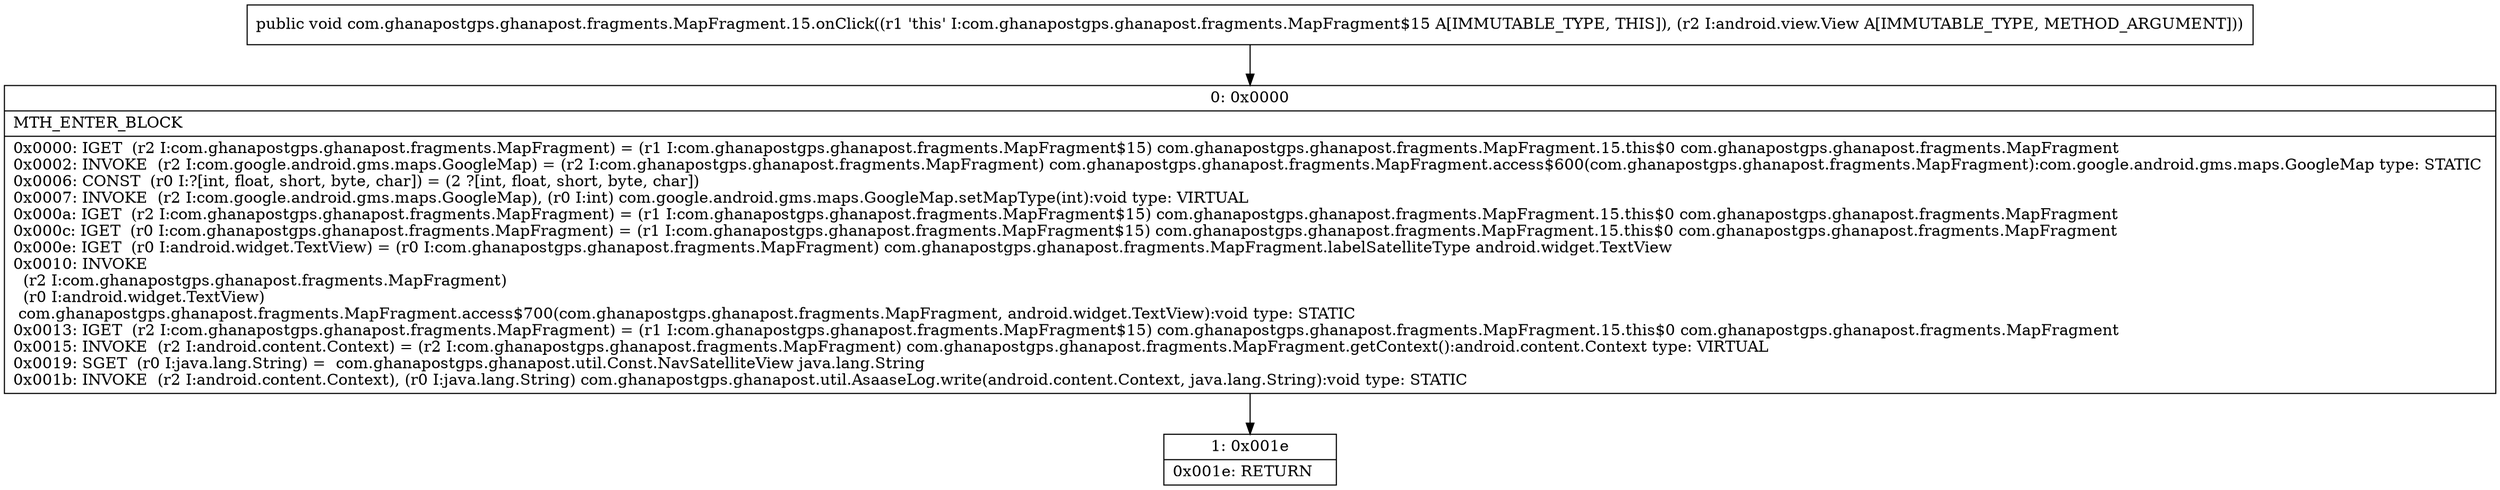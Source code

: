 digraph "CFG forcom.ghanapostgps.ghanapost.fragments.MapFragment.15.onClick(Landroid\/view\/View;)V" {
Node_0 [shape=record,label="{0\:\ 0x0000|MTH_ENTER_BLOCK\l|0x0000: IGET  (r2 I:com.ghanapostgps.ghanapost.fragments.MapFragment) = (r1 I:com.ghanapostgps.ghanapost.fragments.MapFragment$15) com.ghanapostgps.ghanapost.fragments.MapFragment.15.this$0 com.ghanapostgps.ghanapost.fragments.MapFragment \l0x0002: INVOKE  (r2 I:com.google.android.gms.maps.GoogleMap) = (r2 I:com.ghanapostgps.ghanapost.fragments.MapFragment) com.ghanapostgps.ghanapost.fragments.MapFragment.access$600(com.ghanapostgps.ghanapost.fragments.MapFragment):com.google.android.gms.maps.GoogleMap type: STATIC \l0x0006: CONST  (r0 I:?[int, float, short, byte, char]) = (2 ?[int, float, short, byte, char]) \l0x0007: INVOKE  (r2 I:com.google.android.gms.maps.GoogleMap), (r0 I:int) com.google.android.gms.maps.GoogleMap.setMapType(int):void type: VIRTUAL \l0x000a: IGET  (r2 I:com.ghanapostgps.ghanapost.fragments.MapFragment) = (r1 I:com.ghanapostgps.ghanapost.fragments.MapFragment$15) com.ghanapostgps.ghanapost.fragments.MapFragment.15.this$0 com.ghanapostgps.ghanapost.fragments.MapFragment \l0x000c: IGET  (r0 I:com.ghanapostgps.ghanapost.fragments.MapFragment) = (r1 I:com.ghanapostgps.ghanapost.fragments.MapFragment$15) com.ghanapostgps.ghanapost.fragments.MapFragment.15.this$0 com.ghanapostgps.ghanapost.fragments.MapFragment \l0x000e: IGET  (r0 I:android.widget.TextView) = (r0 I:com.ghanapostgps.ghanapost.fragments.MapFragment) com.ghanapostgps.ghanapost.fragments.MapFragment.labelSatelliteType android.widget.TextView \l0x0010: INVOKE  \l  (r2 I:com.ghanapostgps.ghanapost.fragments.MapFragment)\l  (r0 I:android.widget.TextView)\l com.ghanapostgps.ghanapost.fragments.MapFragment.access$700(com.ghanapostgps.ghanapost.fragments.MapFragment, android.widget.TextView):void type: STATIC \l0x0013: IGET  (r2 I:com.ghanapostgps.ghanapost.fragments.MapFragment) = (r1 I:com.ghanapostgps.ghanapost.fragments.MapFragment$15) com.ghanapostgps.ghanapost.fragments.MapFragment.15.this$0 com.ghanapostgps.ghanapost.fragments.MapFragment \l0x0015: INVOKE  (r2 I:android.content.Context) = (r2 I:com.ghanapostgps.ghanapost.fragments.MapFragment) com.ghanapostgps.ghanapost.fragments.MapFragment.getContext():android.content.Context type: VIRTUAL \l0x0019: SGET  (r0 I:java.lang.String) =  com.ghanapostgps.ghanapost.util.Const.NavSatelliteView java.lang.String \l0x001b: INVOKE  (r2 I:android.content.Context), (r0 I:java.lang.String) com.ghanapostgps.ghanapost.util.AsaaseLog.write(android.content.Context, java.lang.String):void type: STATIC \l}"];
Node_1 [shape=record,label="{1\:\ 0x001e|0x001e: RETURN   \l}"];
MethodNode[shape=record,label="{public void com.ghanapostgps.ghanapost.fragments.MapFragment.15.onClick((r1 'this' I:com.ghanapostgps.ghanapost.fragments.MapFragment$15 A[IMMUTABLE_TYPE, THIS]), (r2 I:android.view.View A[IMMUTABLE_TYPE, METHOD_ARGUMENT])) }"];
MethodNode -> Node_0;
Node_0 -> Node_1;
}


